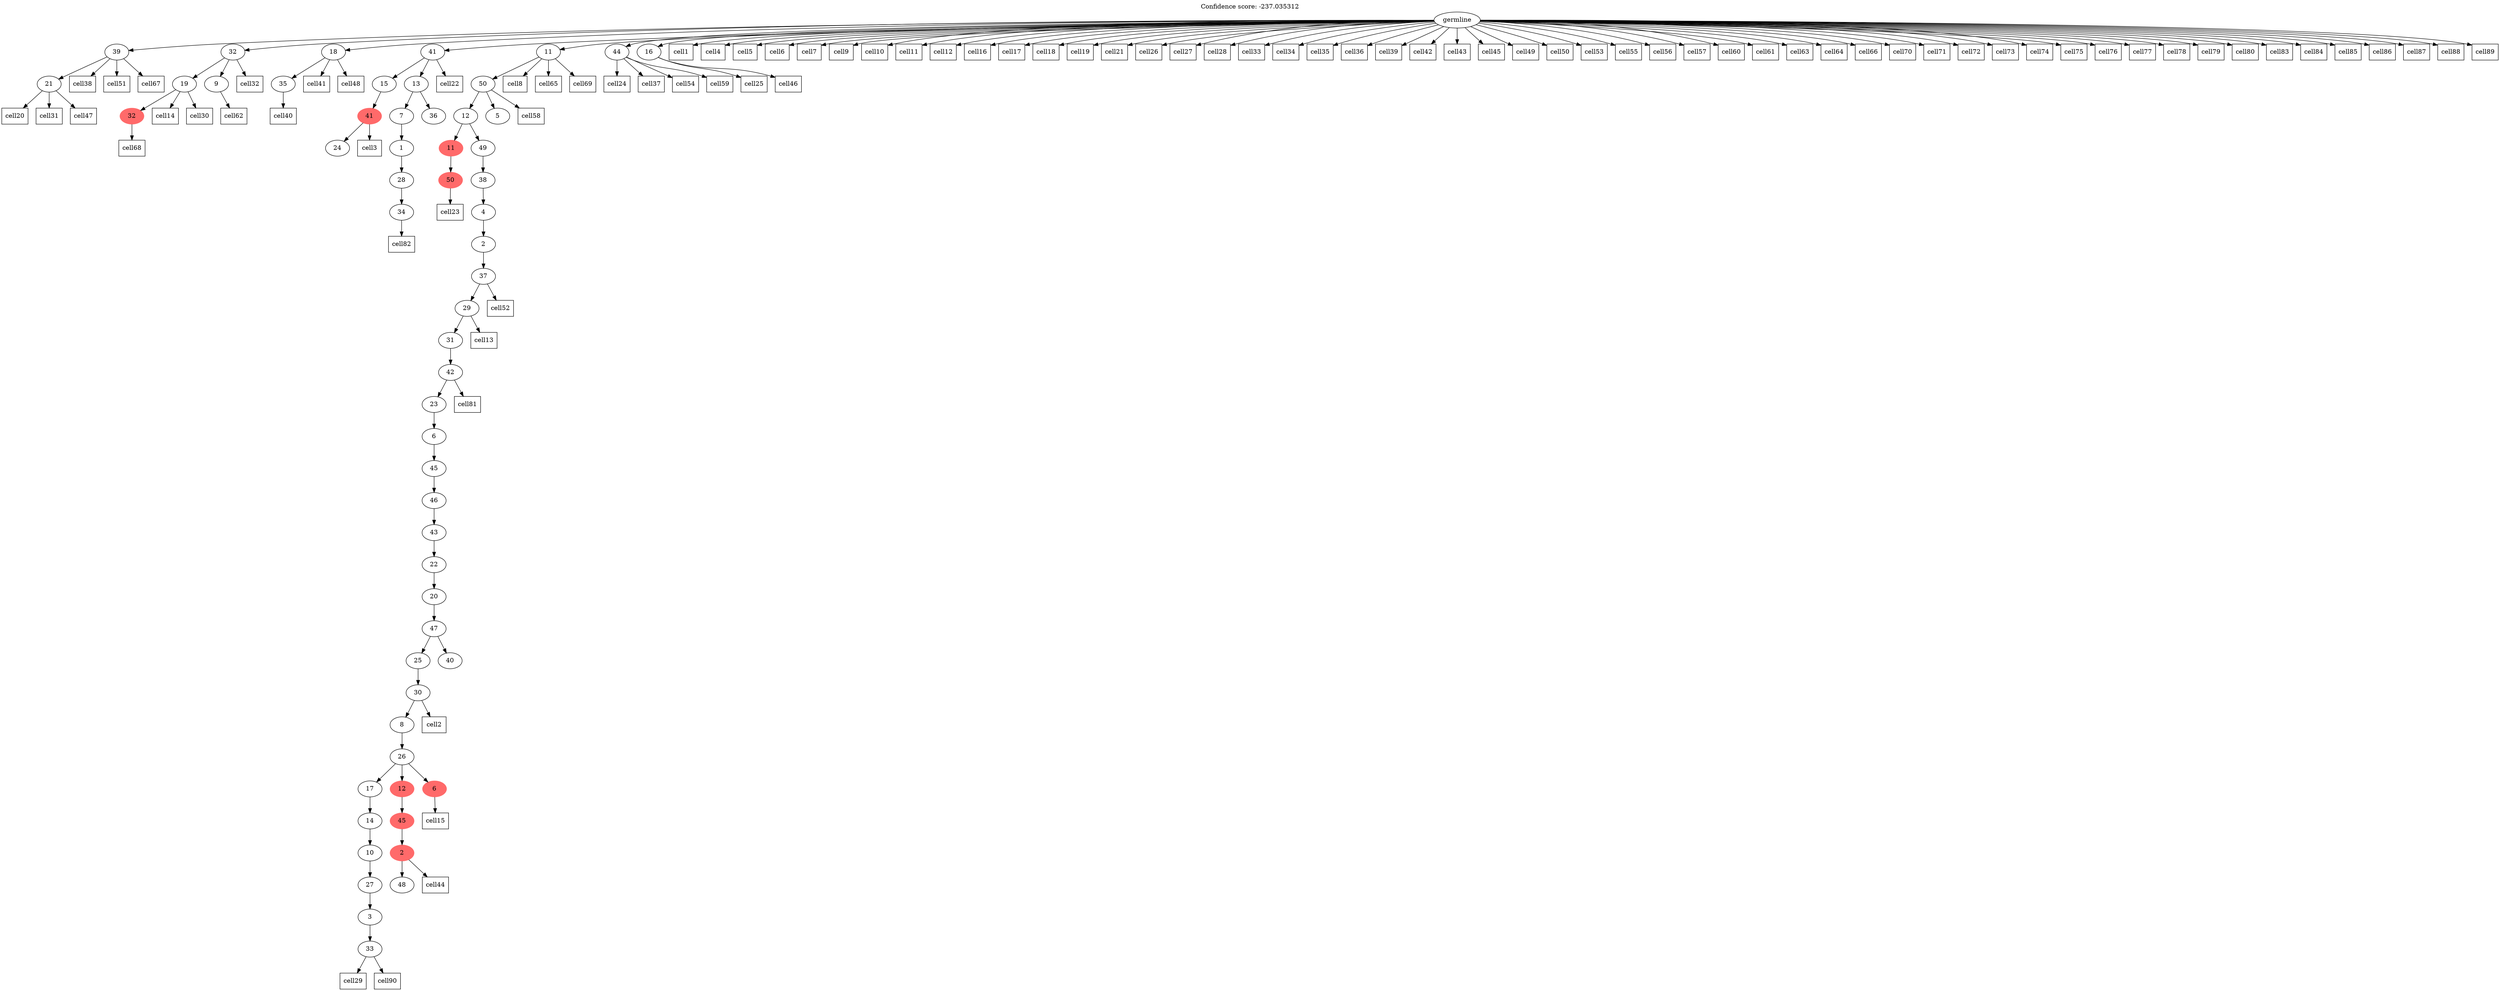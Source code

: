 digraph g {
	"56" -> "57";
	"57" [label="21"];
	"52" -> "53";
	"53" [color=indianred1, style=filled, label="32"];
	"51" -> "52";
	"52" [label="19"];
	"51" -> "54";
	"54" [label="9"];
	"49" -> "50";
	"50" [label="35"];
	"47" -> "48";
	"48" [label="24"];
	"46" -> "47";
	"47" [color=indianred1, style=filled, label="41"];
	"43" -> "44";
	"44" [label="34"];
	"42" -> "43";
	"43" [label="28"];
	"41" -> "42";
	"42" [label="1"];
	"40" -> "41";
	"41" [label="7"];
	"40" -> "45";
	"45" [label="36"];
	"39" -> "40";
	"40" [label="13"];
	"39" -> "46";
	"46" [label="15"];
	"36" -> "37";
	"37" [color=indianred1, style=filled, label="50"];
	"33" -> "34";
	"34" [label="33"];
	"32" -> "33";
	"33" [label="3"];
	"31" -> "32";
	"32" [label="27"];
	"30" -> "31";
	"31" [label="10"];
	"29" -> "30";
	"30" [label="14"];
	"27" -> "28";
	"28" [label="48"];
	"26" -> "27";
	"27" [color=indianred1, style=filled, label="2"];
	"25" -> "26";
	"26" [color=indianred1, style=filled, label="45"];
	"23" -> "24";
	"24" [color=indianred1, style=filled, label="6"];
	"23" -> "25";
	"25" [color=indianred1, style=filled, label="12"];
	"23" -> "29";
	"29" [label="17"];
	"22" -> "23";
	"23" [label="26"];
	"21" -> "22";
	"22" [label="8"];
	"20" -> "21";
	"21" [label="30"];
	"19" -> "20";
	"20" [label="25"];
	"19" -> "35";
	"35" [label="40"];
	"18" -> "19";
	"19" [label="47"];
	"17" -> "18";
	"18" [label="20"];
	"16" -> "17";
	"17" [label="22"];
	"15" -> "16";
	"16" [label="43"];
	"14" -> "15";
	"15" [label="46"];
	"13" -> "14";
	"14" [label="45"];
	"12" -> "13";
	"13" [label="6"];
	"11" -> "12";
	"12" [label="23"];
	"10" -> "11";
	"11" [label="42"];
	"9" -> "10";
	"10" [label="31"];
	"8" -> "9";
	"9" [label="29"];
	"7" -> "8";
	"8" [label="37"];
	"6" -> "7";
	"7" [label="2"];
	"5" -> "6";
	"6" [label="4"];
	"4" -> "5";
	"5" [label="38"];
	"3" -> "4";
	"4" [label="49"];
	"3" -> "36";
	"36" [color=indianred1, style=filled, label="11"];
	"2" -> "3";
	"3" [label="12"];
	"2" -> "38";
	"38" [label="5"];
	"1" -> "2";
	"2" [label="50"];
	"0" -> "1";
	"1" [label="11"];
	"0" -> "39";
	"39" [label="41"];
	"0" -> "49";
	"49" [label="18"];
	"0" -> "51";
	"51" [label="32"];
	"0" -> "55";
	"55" [label="44"];
	"0" -> "56";
	"56" [label="39"];
	"0" -> "58";
	"58" [label="16"];
	"0" [label="germline"];
	"0" -> "cell1";
	"cell1" [shape=box];
	"21" -> "cell2";
	"cell2" [shape=box];
	"47" -> "cell3";
	"cell3" [shape=box];
	"0" -> "cell4";
	"cell4" [shape=box];
	"0" -> "cell5";
	"cell5" [shape=box];
	"0" -> "cell6";
	"cell6" [shape=box];
	"0" -> "cell7";
	"cell7" [shape=box];
	"1" -> "cell8";
	"cell8" [shape=box];
	"0" -> "cell9";
	"cell9" [shape=box];
	"0" -> "cell10";
	"cell10" [shape=box];
	"0" -> "cell11";
	"cell11" [shape=box];
	"0" -> "cell12";
	"cell12" [shape=box];
	"9" -> "cell13";
	"cell13" [shape=box];
	"52" -> "cell14";
	"cell14" [shape=box];
	"24" -> "cell15";
	"cell15" [shape=box];
	"0" -> "cell16";
	"cell16" [shape=box];
	"0" -> "cell17";
	"cell17" [shape=box];
	"0" -> "cell18";
	"cell18" [shape=box];
	"0" -> "cell19";
	"cell19" [shape=box];
	"57" -> "cell20";
	"cell20" [shape=box];
	"0" -> "cell21";
	"cell21" [shape=box];
	"39" -> "cell22";
	"cell22" [shape=box];
	"37" -> "cell23";
	"cell23" [shape=box];
	"55" -> "cell24";
	"cell24" [shape=box];
	"58" -> "cell25";
	"cell25" [shape=box];
	"0" -> "cell26";
	"cell26" [shape=box];
	"0" -> "cell27";
	"cell27" [shape=box];
	"0" -> "cell28";
	"cell28" [shape=box];
	"34" -> "cell29";
	"cell29" [shape=box];
	"52" -> "cell30";
	"cell30" [shape=box];
	"57" -> "cell31";
	"cell31" [shape=box];
	"51" -> "cell32";
	"cell32" [shape=box];
	"0" -> "cell33";
	"cell33" [shape=box];
	"0" -> "cell34";
	"cell34" [shape=box];
	"0" -> "cell35";
	"cell35" [shape=box];
	"0" -> "cell36";
	"cell36" [shape=box];
	"55" -> "cell37";
	"cell37" [shape=box];
	"56" -> "cell38";
	"cell38" [shape=box];
	"0" -> "cell39";
	"cell39" [shape=box];
	"50" -> "cell40";
	"cell40" [shape=box];
	"49" -> "cell41";
	"cell41" [shape=box];
	"0" -> "cell42";
	"cell42" [shape=box];
	"0" -> "cell43";
	"cell43" [shape=box];
	"27" -> "cell44";
	"cell44" [shape=box];
	"0" -> "cell45";
	"cell45" [shape=box];
	"58" -> "cell46";
	"cell46" [shape=box];
	"57" -> "cell47";
	"cell47" [shape=box];
	"49" -> "cell48";
	"cell48" [shape=box];
	"0" -> "cell49";
	"cell49" [shape=box];
	"0" -> "cell50";
	"cell50" [shape=box];
	"56" -> "cell51";
	"cell51" [shape=box];
	"8" -> "cell52";
	"cell52" [shape=box];
	"0" -> "cell53";
	"cell53" [shape=box];
	"55" -> "cell54";
	"cell54" [shape=box];
	"0" -> "cell55";
	"cell55" [shape=box];
	"0" -> "cell56";
	"cell56" [shape=box];
	"0" -> "cell57";
	"cell57" [shape=box];
	"2" -> "cell58";
	"cell58" [shape=box];
	"55" -> "cell59";
	"cell59" [shape=box];
	"0" -> "cell60";
	"cell60" [shape=box];
	"0" -> "cell61";
	"cell61" [shape=box];
	"54" -> "cell62";
	"cell62" [shape=box];
	"0" -> "cell63";
	"cell63" [shape=box];
	"0" -> "cell64";
	"cell64" [shape=box];
	"1" -> "cell65";
	"cell65" [shape=box];
	"0" -> "cell66";
	"cell66" [shape=box];
	"56" -> "cell67";
	"cell67" [shape=box];
	"53" -> "cell68";
	"cell68" [shape=box];
	"1" -> "cell69";
	"cell69" [shape=box];
	"0" -> "cell70";
	"cell70" [shape=box];
	"0" -> "cell71";
	"cell71" [shape=box];
	"0" -> "cell72";
	"cell72" [shape=box];
	"0" -> "cell73";
	"cell73" [shape=box];
	"0" -> "cell74";
	"cell74" [shape=box];
	"0" -> "cell75";
	"cell75" [shape=box];
	"0" -> "cell76";
	"cell76" [shape=box];
	"0" -> "cell77";
	"cell77" [shape=box];
	"0" -> "cell78";
	"cell78" [shape=box];
	"0" -> "cell79";
	"cell79" [shape=box];
	"0" -> "cell80";
	"cell80" [shape=box];
	"11" -> "cell81";
	"cell81" [shape=box];
	"44" -> "cell82";
	"cell82" [shape=box];
	"0" -> "cell83";
	"cell83" [shape=box];
	"0" -> "cell84";
	"cell84" [shape=box];
	"0" -> "cell85";
	"cell85" [shape=box];
	"0" -> "cell86";
	"cell86" [shape=box];
	"0" -> "cell87";
	"cell87" [shape=box];
	"0" -> "cell88";
	"cell88" [shape=box];
	"0" -> "cell89";
	"cell89" [shape=box];
	"34" -> "cell90";
	"cell90" [shape=box];
	labelloc="t";
	label="Confidence score: -237.035312";
}
